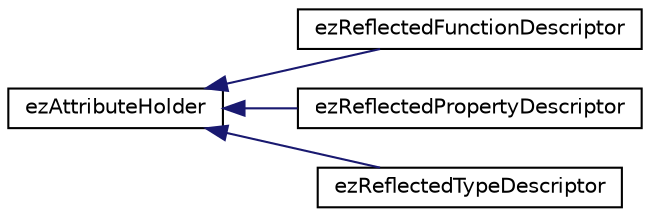 digraph "Graphical Class Hierarchy"
{
 // LATEX_PDF_SIZE
  edge [fontname="Helvetica",fontsize="10",labelfontname="Helvetica",labelfontsize="10"];
  node [fontname="Helvetica",fontsize="10",shape=record];
  rankdir="LR";
  Node0 [label="ezAttributeHolder",height=0.2,width=0.4,color="black", fillcolor="white", style="filled",URL="$db/d8d/structez_attribute_holder.htm",tooltip=" "];
  Node0 -> Node1 [dir="back",color="midnightblue",fontsize="10",style="solid",fontname="Helvetica"];
  Node1 [label="ezReflectedFunctionDescriptor",height=0.2,width=0.4,color="black", fillcolor="white", style="filled",URL="$d0/d9f/structez_reflected_function_descriptor.htm",tooltip="Stores the description of a reflected function in a serializable form, used by ezReflectedTypeDescrip..."];
  Node0 -> Node2 [dir="back",color="midnightblue",fontsize="10",style="solid",fontname="Helvetica"];
  Node2 [label="ezReflectedPropertyDescriptor",height=0.2,width=0.4,color="black", fillcolor="white", style="filled",URL="$db/deb/structez_reflected_property_descriptor.htm",tooltip="Stores the description of a reflected property in a serializable form, used by ezReflectedTypeDescrip..."];
  Node0 -> Node3 [dir="back",color="midnightblue",fontsize="10",style="solid",fontname="Helvetica"];
  Node3 [label="ezReflectedTypeDescriptor",height=0.2,width=0.4,color="black", fillcolor="white", style="filled",URL="$dc/de3/structez_reflected_type_descriptor.htm",tooltip="Stores the description of a reflected type in a serializable form. Used by ezPhantomRttiManager to ad..."];
}
